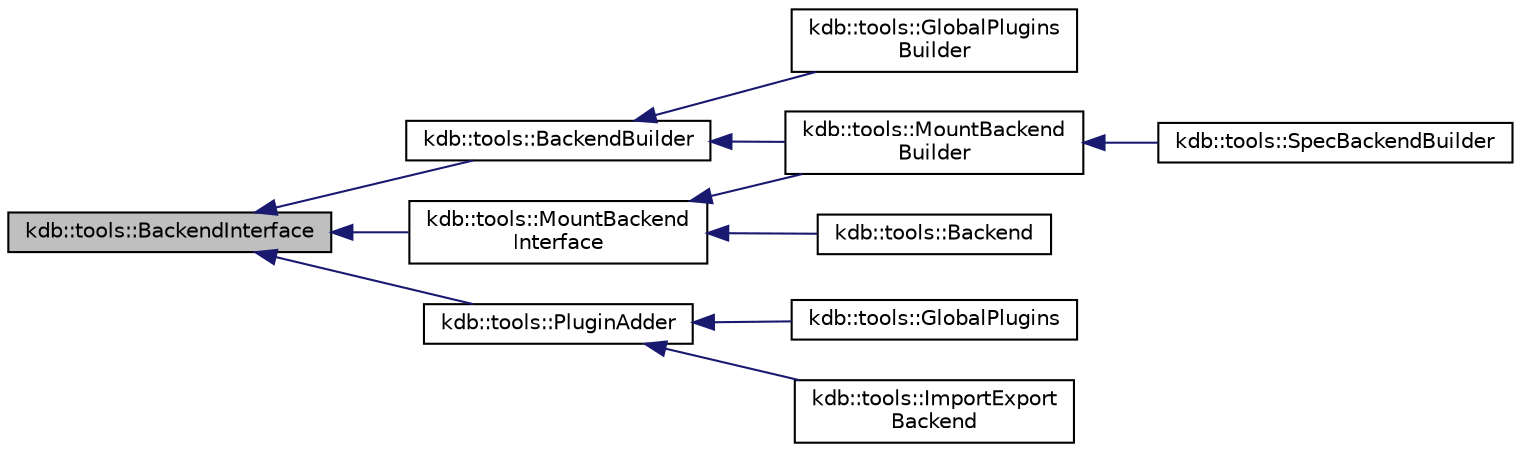 digraph "kdb::tools::BackendInterface"
{
  edge [fontname="Helvetica",fontsize="10",labelfontname="Helvetica",labelfontsize="10"];
  node [fontname="Helvetica",fontsize="10",shape=record];
  rankdir="LR";
  Node1 [label="kdb::tools::BackendInterface",height=0.2,width=0.4,color="black", fillcolor="grey75", style="filled", fontcolor="black"];
  Node1 -> Node2 [dir="back",color="midnightblue",fontsize="10",style="solid"];
  Node2 [label="kdb::tools::BackendBuilder",height=0.2,width=0.4,color="black", fillcolor="white", style="filled",URL="$classkdb_1_1tools_1_1BackendBuilder.html",tooltip="Highlevel interface to build a backend. "];
  Node2 -> Node3 [dir="back",color="midnightblue",fontsize="10",style="solid"];
  Node3 [label="kdb::tools::GlobalPlugins\lBuilder",height=0.2,width=0.4,color="black", fillcolor="white", style="filled",URL="$classkdb_1_1tools_1_1GlobalPluginsBuilder.html",tooltip="Build global plugins. "];
  Node2 -> Node4 [dir="back",color="midnightblue",fontsize="10",style="solid"];
  Node4 [label="kdb::tools::MountBackend\lBuilder",height=0.2,width=0.4,color="black", fillcolor="white", style="filled",URL="$classkdb_1_1tools_1_1MountBackendBuilder.html",tooltip="High-level functionality to build a mountpoint. "];
  Node4 -> Node5 [dir="back",color="midnightblue",fontsize="10",style="solid"];
  Node5 [label="kdb::tools::SpecBackendBuilder",height=0.2,width=0.4,color="black", fillcolor="white", style="filled",URL="$classkdb_1_1tools_1_1SpecBackendBuilder.html",tooltip="Build individual backend while reading specification. "];
  Node1 -> Node6 [dir="back",color="midnightblue",fontsize="10",style="solid"];
  Node6 [label="kdb::tools::MountBackend\lInterface",height=0.2,width=0.4,color="black", fillcolor="white", style="filled",URL="$classkdb_1_1tools_1_1MountBackendInterface.html",tooltip="Interface to work with mountpoints (backends) for factory. "];
  Node6 -> Node7 [dir="back",color="midnightblue",fontsize="10",style="solid"];
  Node7 [label="kdb::tools::Backend",height=0.2,width=0.4,color="black", fillcolor="white", style="filled",URL="$classkdb_1_1tools_1_1Backend.html",tooltip="A low-level representation of the backend (= set of plugins) that can be mounted. ..."];
  Node6 -> Node4 [dir="back",color="midnightblue",fontsize="10",style="solid"];
  Node1 -> Node8 [dir="back",color="midnightblue",fontsize="10",style="solid"];
  Node8 [label="kdb::tools::PluginAdder",height=0.2,width=0.4,color="black", fillcolor="white", style="filled",URL="$classkdb_1_1tools_1_1PluginAdder.html",tooltip="Adds plugins in a generic map. "];
  Node8 -> Node9 [dir="back",color="midnightblue",fontsize="10",style="solid"];
  Node9 [label="kdb::tools::GlobalPlugins",height=0.2,width=0.4,color="black", fillcolor="white", style="filled",URL="$classkdb_1_1tools_1_1GlobalPlugins.html",tooltip="Low level representation of global plugins. "];
  Node8 -> Node10 [dir="back",color="midnightblue",fontsize="10",style="solid"];
  Node10 [label="kdb::tools::ImportExport\lBackend",height=0.2,width=0.4,color="black", fillcolor="white", style="filled",URL="$classkdb_1_1tools_1_1ImportExportBackend.html",tooltip="Backend for import/export functionality. "];
}
